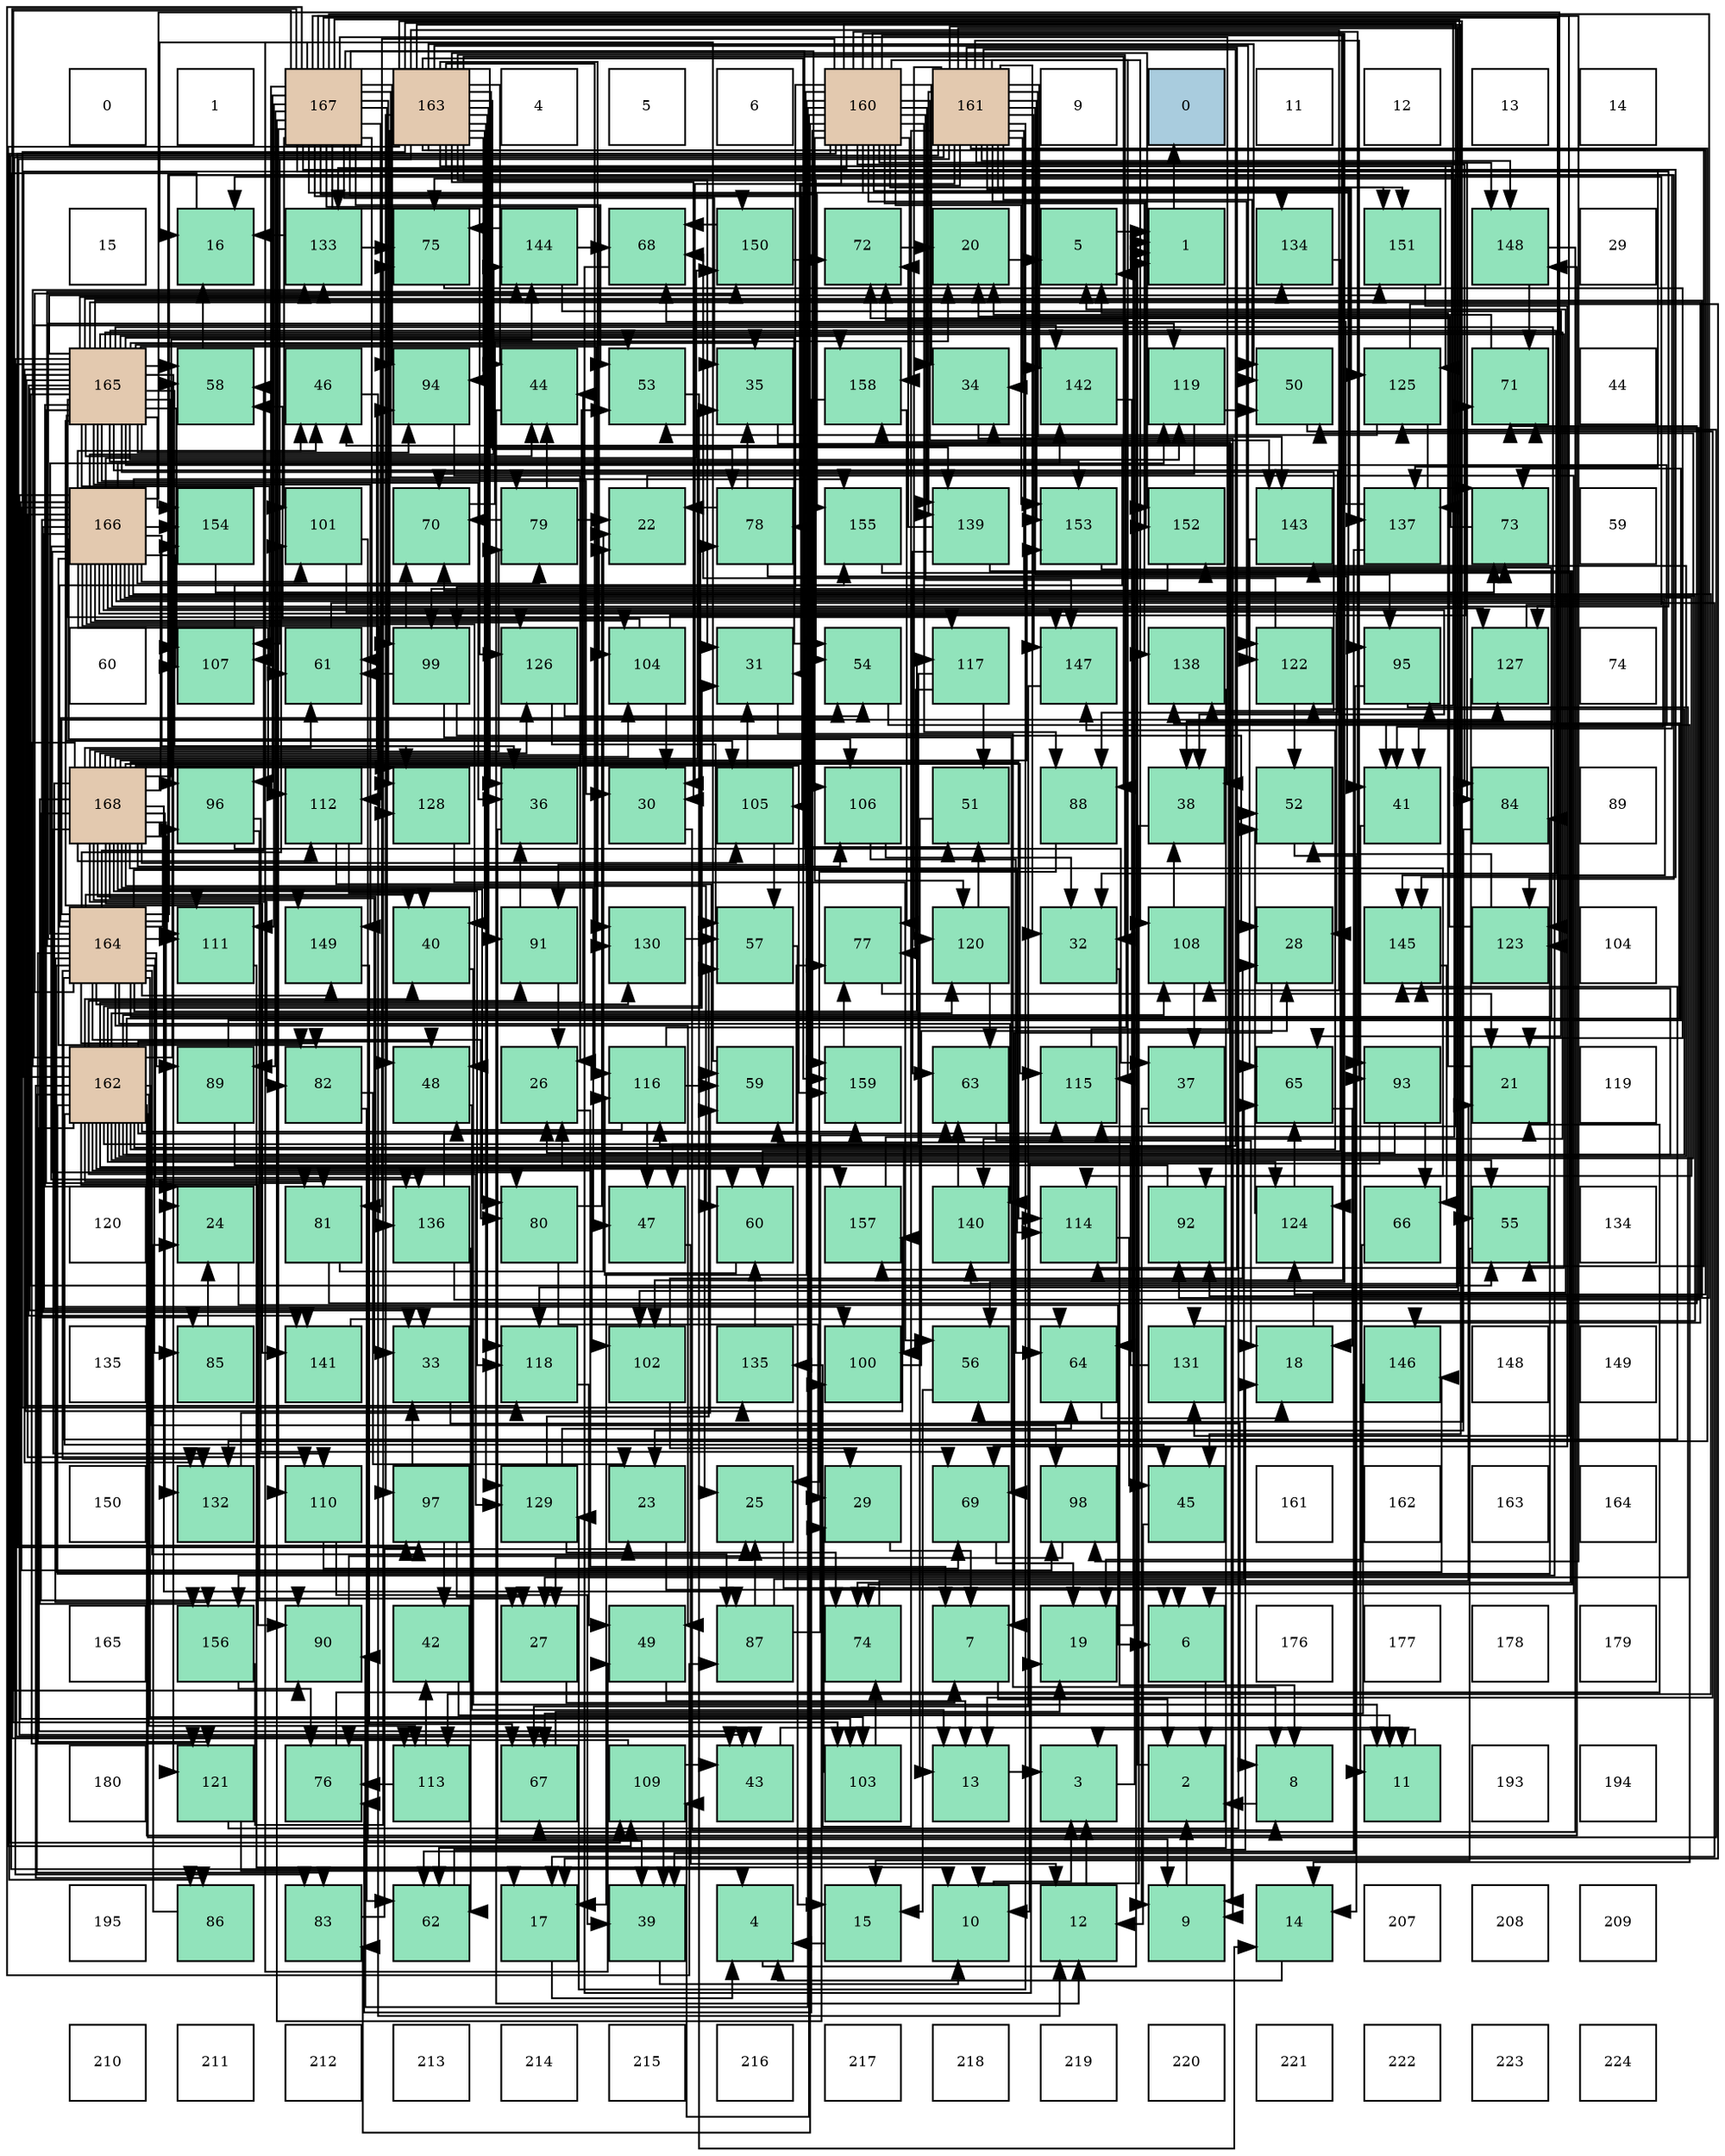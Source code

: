 digraph layout{
 rankdir=TB;
 splines=ortho;
 node [style=filled shape=square fixedsize=true width=0.6];
0[label="0", fontsize=8, fillcolor="#ffffff"];
1[label="1", fontsize=8, fillcolor="#ffffff"];
2[label="167", fontsize=8, fillcolor="#e3c9af"];
3[label="163", fontsize=8, fillcolor="#e3c9af"];
4[label="4", fontsize=8, fillcolor="#ffffff"];
5[label="5", fontsize=8, fillcolor="#ffffff"];
6[label="6", fontsize=8, fillcolor="#ffffff"];
7[label="160", fontsize=8, fillcolor="#e3c9af"];
8[label="161", fontsize=8, fillcolor="#e3c9af"];
9[label="9", fontsize=8, fillcolor="#ffffff"];
10[label="0", fontsize=8, fillcolor="#a9ccde"];
11[label="11", fontsize=8, fillcolor="#ffffff"];
12[label="12", fontsize=8, fillcolor="#ffffff"];
13[label="13", fontsize=8, fillcolor="#ffffff"];
14[label="14", fontsize=8, fillcolor="#ffffff"];
15[label="15", fontsize=8, fillcolor="#ffffff"];
16[label="16", fontsize=8, fillcolor="#91e3bb"];
17[label="133", fontsize=8, fillcolor="#91e3bb"];
18[label="75", fontsize=8, fillcolor="#91e3bb"];
19[label="144", fontsize=8, fillcolor="#91e3bb"];
20[label="68", fontsize=8, fillcolor="#91e3bb"];
21[label="150", fontsize=8, fillcolor="#91e3bb"];
22[label="72", fontsize=8, fillcolor="#91e3bb"];
23[label="20", fontsize=8, fillcolor="#91e3bb"];
24[label="5", fontsize=8, fillcolor="#91e3bb"];
25[label="1", fontsize=8, fillcolor="#91e3bb"];
26[label="134", fontsize=8, fillcolor="#91e3bb"];
27[label="151", fontsize=8, fillcolor="#91e3bb"];
28[label="148", fontsize=8, fillcolor="#91e3bb"];
29[label="29", fontsize=8, fillcolor="#ffffff"];
30[label="165", fontsize=8, fillcolor="#e3c9af"];
31[label="58", fontsize=8, fillcolor="#91e3bb"];
32[label="46", fontsize=8, fillcolor="#91e3bb"];
33[label="94", fontsize=8, fillcolor="#91e3bb"];
34[label="44", fontsize=8, fillcolor="#91e3bb"];
35[label="53", fontsize=8, fillcolor="#91e3bb"];
36[label="35", fontsize=8, fillcolor="#91e3bb"];
37[label="158", fontsize=8, fillcolor="#91e3bb"];
38[label="34", fontsize=8, fillcolor="#91e3bb"];
39[label="142", fontsize=8, fillcolor="#91e3bb"];
40[label="119", fontsize=8, fillcolor="#91e3bb"];
41[label="50", fontsize=8, fillcolor="#91e3bb"];
42[label="125", fontsize=8, fillcolor="#91e3bb"];
43[label="71", fontsize=8, fillcolor="#91e3bb"];
44[label="44", fontsize=8, fillcolor="#ffffff"];
45[label="166", fontsize=8, fillcolor="#e3c9af"];
46[label="154", fontsize=8, fillcolor="#91e3bb"];
47[label="101", fontsize=8, fillcolor="#91e3bb"];
48[label="70", fontsize=8, fillcolor="#91e3bb"];
49[label="79", fontsize=8, fillcolor="#91e3bb"];
50[label="22", fontsize=8, fillcolor="#91e3bb"];
51[label="78", fontsize=8, fillcolor="#91e3bb"];
52[label="155", fontsize=8, fillcolor="#91e3bb"];
53[label="139", fontsize=8, fillcolor="#91e3bb"];
54[label="153", fontsize=8, fillcolor="#91e3bb"];
55[label="152", fontsize=8, fillcolor="#91e3bb"];
56[label="143", fontsize=8, fillcolor="#91e3bb"];
57[label="137", fontsize=8, fillcolor="#91e3bb"];
58[label="73", fontsize=8, fillcolor="#91e3bb"];
59[label="59", fontsize=8, fillcolor="#ffffff"];
60[label="60", fontsize=8, fillcolor="#ffffff"];
61[label="107", fontsize=8, fillcolor="#91e3bb"];
62[label="61", fontsize=8, fillcolor="#91e3bb"];
63[label="99", fontsize=8, fillcolor="#91e3bb"];
64[label="126", fontsize=8, fillcolor="#91e3bb"];
65[label="104", fontsize=8, fillcolor="#91e3bb"];
66[label="31", fontsize=8, fillcolor="#91e3bb"];
67[label="54", fontsize=8, fillcolor="#91e3bb"];
68[label="117", fontsize=8, fillcolor="#91e3bb"];
69[label="147", fontsize=8, fillcolor="#91e3bb"];
70[label="138", fontsize=8, fillcolor="#91e3bb"];
71[label="122", fontsize=8, fillcolor="#91e3bb"];
72[label="95", fontsize=8, fillcolor="#91e3bb"];
73[label="127", fontsize=8, fillcolor="#91e3bb"];
74[label="74", fontsize=8, fillcolor="#ffffff"];
75[label="168", fontsize=8, fillcolor="#e3c9af"];
76[label="96", fontsize=8, fillcolor="#91e3bb"];
77[label="112", fontsize=8, fillcolor="#91e3bb"];
78[label="128", fontsize=8, fillcolor="#91e3bb"];
79[label="36", fontsize=8, fillcolor="#91e3bb"];
80[label="30", fontsize=8, fillcolor="#91e3bb"];
81[label="105", fontsize=8, fillcolor="#91e3bb"];
82[label="106", fontsize=8, fillcolor="#91e3bb"];
83[label="51", fontsize=8, fillcolor="#91e3bb"];
84[label="88", fontsize=8, fillcolor="#91e3bb"];
85[label="38", fontsize=8, fillcolor="#91e3bb"];
86[label="52", fontsize=8, fillcolor="#91e3bb"];
87[label="41", fontsize=8, fillcolor="#91e3bb"];
88[label="84", fontsize=8, fillcolor="#91e3bb"];
89[label="89", fontsize=8, fillcolor="#ffffff"];
90[label="164", fontsize=8, fillcolor="#e3c9af"];
91[label="111", fontsize=8, fillcolor="#91e3bb"];
92[label="149", fontsize=8, fillcolor="#91e3bb"];
93[label="40", fontsize=8, fillcolor="#91e3bb"];
94[label="91", fontsize=8, fillcolor="#91e3bb"];
95[label="130", fontsize=8, fillcolor="#91e3bb"];
96[label="57", fontsize=8, fillcolor="#91e3bb"];
97[label="77", fontsize=8, fillcolor="#91e3bb"];
98[label="120", fontsize=8, fillcolor="#91e3bb"];
99[label="32", fontsize=8, fillcolor="#91e3bb"];
100[label="108", fontsize=8, fillcolor="#91e3bb"];
101[label="28", fontsize=8, fillcolor="#91e3bb"];
102[label="145", fontsize=8, fillcolor="#91e3bb"];
103[label="123", fontsize=8, fillcolor="#91e3bb"];
104[label="104", fontsize=8, fillcolor="#ffffff"];
105[label="162", fontsize=8, fillcolor="#e3c9af"];
106[label="89", fontsize=8, fillcolor="#91e3bb"];
107[label="82", fontsize=8, fillcolor="#91e3bb"];
108[label="48", fontsize=8, fillcolor="#91e3bb"];
109[label="26", fontsize=8, fillcolor="#91e3bb"];
110[label="116", fontsize=8, fillcolor="#91e3bb"];
111[label="59", fontsize=8, fillcolor="#91e3bb"];
112[label="159", fontsize=8, fillcolor="#91e3bb"];
113[label="63", fontsize=8, fillcolor="#91e3bb"];
114[label="115", fontsize=8, fillcolor="#91e3bb"];
115[label="37", fontsize=8, fillcolor="#91e3bb"];
116[label="65", fontsize=8, fillcolor="#91e3bb"];
117[label="93", fontsize=8, fillcolor="#91e3bb"];
118[label="21", fontsize=8, fillcolor="#91e3bb"];
119[label="119", fontsize=8, fillcolor="#ffffff"];
120[label="120", fontsize=8, fillcolor="#ffffff"];
121[label="24", fontsize=8, fillcolor="#91e3bb"];
122[label="81", fontsize=8, fillcolor="#91e3bb"];
123[label="136", fontsize=8, fillcolor="#91e3bb"];
124[label="80", fontsize=8, fillcolor="#91e3bb"];
125[label="47", fontsize=8, fillcolor="#91e3bb"];
126[label="60", fontsize=8, fillcolor="#91e3bb"];
127[label="157", fontsize=8, fillcolor="#91e3bb"];
128[label="140", fontsize=8, fillcolor="#91e3bb"];
129[label="114", fontsize=8, fillcolor="#91e3bb"];
130[label="92", fontsize=8, fillcolor="#91e3bb"];
131[label="124", fontsize=8, fillcolor="#91e3bb"];
132[label="66", fontsize=8, fillcolor="#91e3bb"];
133[label="55", fontsize=8, fillcolor="#91e3bb"];
134[label="134", fontsize=8, fillcolor="#ffffff"];
135[label="135", fontsize=8, fillcolor="#ffffff"];
136[label="85", fontsize=8, fillcolor="#91e3bb"];
137[label="141", fontsize=8, fillcolor="#91e3bb"];
138[label="33", fontsize=8, fillcolor="#91e3bb"];
139[label="118", fontsize=8, fillcolor="#91e3bb"];
140[label="102", fontsize=8, fillcolor="#91e3bb"];
141[label="135", fontsize=8, fillcolor="#91e3bb"];
142[label="100", fontsize=8, fillcolor="#91e3bb"];
143[label="56", fontsize=8, fillcolor="#91e3bb"];
144[label="64", fontsize=8, fillcolor="#91e3bb"];
145[label="131", fontsize=8, fillcolor="#91e3bb"];
146[label="18", fontsize=8, fillcolor="#91e3bb"];
147[label="146", fontsize=8, fillcolor="#91e3bb"];
148[label="148", fontsize=8, fillcolor="#ffffff"];
149[label="149", fontsize=8, fillcolor="#ffffff"];
150[label="150", fontsize=8, fillcolor="#ffffff"];
151[label="132", fontsize=8, fillcolor="#91e3bb"];
152[label="110", fontsize=8, fillcolor="#91e3bb"];
153[label="97", fontsize=8, fillcolor="#91e3bb"];
154[label="129", fontsize=8, fillcolor="#91e3bb"];
155[label="23", fontsize=8, fillcolor="#91e3bb"];
156[label="25", fontsize=8, fillcolor="#91e3bb"];
157[label="29", fontsize=8, fillcolor="#91e3bb"];
158[label="69", fontsize=8, fillcolor="#91e3bb"];
159[label="98", fontsize=8, fillcolor="#91e3bb"];
160[label="45", fontsize=8, fillcolor="#91e3bb"];
161[label="161", fontsize=8, fillcolor="#ffffff"];
162[label="162", fontsize=8, fillcolor="#ffffff"];
163[label="163", fontsize=8, fillcolor="#ffffff"];
164[label="164", fontsize=8, fillcolor="#ffffff"];
165[label="165", fontsize=8, fillcolor="#ffffff"];
166[label="156", fontsize=8, fillcolor="#91e3bb"];
167[label="90", fontsize=8, fillcolor="#91e3bb"];
168[label="42", fontsize=8, fillcolor="#91e3bb"];
169[label="27", fontsize=8, fillcolor="#91e3bb"];
170[label="49", fontsize=8, fillcolor="#91e3bb"];
171[label="87", fontsize=8, fillcolor="#91e3bb"];
172[label="74", fontsize=8, fillcolor="#91e3bb"];
173[label="7", fontsize=8, fillcolor="#91e3bb"];
174[label="19", fontsize=8, fillcolor="#91e3bb"];
175[label="6", fontsize=8, fillcolor="#91e3bb"];
176[label="176", fontsize=8, fillcolor="#ffffff"];
177[label="177", fontsize=8, fillcolor="#ffffff"];
178[label="178", fontsize=8, fillcolor="#ffffff"];
179[label="179", fontsize=8, fillcolor="#ffffff"];
180[label="180", fontsize=8, fillcolor="#ffffff"];
181[label="121", fontsize=8, fillcolor="#91e3bb"];
182[label="76", fontsize=8, fillcolor="#91e3bb"];
183[label="113", fontsize=8, fillcolor="#91e3bb"];
184[label="67", fontsize=8, fillcolor="#91e3bb"];
185[label="109", fontsize=8, fillcolor="#91e3bb"];
186[label="43", fontsize=8, fillcolor="#91e3bb"];
187[label="103", fontsize=8, fillcolor="#91e3bb"];
188[label="13", fontsize=8, fillcolor="#91e3bb"];
189[label="3", fontsize=8, fillcolor="#91e3bb"];
190[label="2", fontsize=8, fillcolor="#91e3bb"];
191[label="8", fontsize=8, fillcolor="#91e3bb"];
192[label="11", fontsize=8, fillcolor="#91e3bb"];
193[label="193", fontsize=8, fillcolor="#ffffff"];
194[label="194", fontsize=8, fillcolor="#ffffff"];
195[label="195", fontsize=8, fillcolor="#ffffff"];
196[label="86", fontsize=8, fillcolor="#91e3bb"];
197[label="83", fontsize=8, fillcolor="#91e3bb"];
198[label="62", fontsize=8, fillcolor="#91e3bb"];
199[label="17", fontsize=8, fillcolor="#91e3bb"];
200[label="39", fontsize=8, fillcolor="#91e3bb"];
201[label="4", fontsize=8, fillcolor="#91e3bb"];
202[label="15", fontsize=8, fillcolor="#91e3bb"];
203[label="10", fontsize=8, fillcolor="#91e3bb"];
204[label="12", fontsize=8, fillcolor="#91e3bb"];
205[label="9", fontsize=8, fillcolor="#91e3bb"];
206[label="14", fontsize=8, fillcolor="#91e3bb"];
207[label="207", fontsize=8, fillcolor="#ffffff"];
208[label="208", fontsize=8, fillcolor="#ffffff"];
209[label="209", fontsize=8, fillcolor="#ffffff"];
210[label="210", fontsize=8, fillcolor="#ffffff"];
211[label="211", fontsize=8, fillcolor="#ffffff"];
212[label="212", fontsize=8, fillcolor="#ffffff"];
213[label="213", fontsize=8, fillcolor="#ffffff"];
214[label="214", fontsize=8, fillcolor="#ffffff"];
215[label="215", fontsize=8, fillcolor="#ffffff"];
216[label="216", fontsize=8, fillcolor="#ffffff"];
217[label="217", fontsize=8, fillcolor="#ffffff"];
218[label="218", fontsize=8, fillcolor="#ffffff"];
219[label="219", fontsize=8, fillcolor="#ffffff"];
220[label="220", fontsize=8, fillcolor="#ffffff"];
221[label="221", fontsize=8, fillcolor="#ffffff"];
222[label="222", fontsize=8, fillcolor="#ffffff"];
223[label="223", fontsize=8, fillcolor="#ffffff"];
224[label="224", fontsize=8, fillcolor="#ffffff"];
edge [constraint=false, style=vis];25 -> 10;
190 -> 25;
189 -> 25;
201 -> 25;
24 -> 25;
175 -> 190;
173 -> 190;
191 -> 190;
205 -> 190;
203 -> 189;
192 -> 189;
204 -> 189;
188 -> 189;
206 -> 201;
202 -> 201;
16 -> 201;
199 -> 201;
146 -> 24;
174 -> 24;
23 -> 24;
118 -> 24;
50 -> 175;
155 -> 175;
121 -> 175;
156 -> 175;
109 -> 173;
169 -> 173;
101 -> 173;
157 -> 173;
80 -> 191;
66 -> 191;
99 -> 191;
138 -> 191;
38 -> 205;
36 -> 205;
79 -> 205;
115 -> 205;
85 -> 203;
200 -> 203;
93 -> 192;
87 -> 192;
168 -> 192;
186 -> 192;
34 -> 204;
160 -> 204;
32 -> 204;
125 -> 204;
108 -> 188;
170 -> 188;
41 -> 188;
83 -> 188;
86 -> 206;
35 -> 206;
67 -> 206;
133 -> 202;
143 -> 202;
96 -> 202;
31 -> 16;
111 -> 16;
126 -> 199;
62 -> 199;
198 -> 146;
113 -> 146;
144 -> 146;
116 -> 146;
132 -> 174;
184 -> 174;
20 -> 174;
158 -> 174;
48 -> 23;
43 -> 23;
22 -> 23;
58 -> 23;
172 -> 118;
18 -> 118;
182 -> 118;
97 -> 118;
51 -> 50;
51 -> 36;
51 -> 87;
49 -> 50;
49 -> 34;
49 -> 48;
124 -> 50;
124 -> 157;
122 -> 50;
122 -> 43;
107 -> 155;
107 -> 198;
197 -> 155;
88 -> 155;
136 -> 121;
196 -> 121;
171 -> 156;
171 -> 113;
171 -> 116;
84 -> 156;
106 -> 156;
106 -> 58;
167 -> 156;
94 -> 109;
94 -> 79;
130 -> 109;
117 -> 203;
117 -> 109;
117 -> 132;
33 -> 109;
72 -> 169;
72 -> 200;
76 -> 169;
76 -> 115;
76 -> 158;
153 -> 169;
153 -> 138;
153 -> 168;
159 -> 169;
63 -> 101;
63 -> 62;
63 -> 158;
63 -> 48;
142 -> 101;
47 -> 101;
47 -> 200;
140 -> 101;
140 -> 157;
187 -> 157;
187 -> 172;
65 -> 80;
65 -> 31;
65 -> 43;
81 -> 66;
81 -> 96;
82 -> 99;
82 -> 144;
61 -> 38;
100 -> 115;
100 -> 85;
185 -> 200;
185 -> 186;
185 -> 182;
152 -> 200;
152 -> 158;
91 -> 203;
77 -> 93;
77 -> 111;
183 -> 168;
183 -> 182;
129 -> 160;
114 -> 32;
110 -> 125;
110 -> 108;
110 -> 111;
110 -> 22;
68 -> 125;
68 -> 83;
68 -> 97;
139 -> 170;
40 -> 41;
40 -> 48;
98 -> 83;
98 -> 113;
181 -> 199;
181 -> 86;
71 -> 86;
71 -> 20;
103 -> 86;
103 -> 22;
131 -> 86;
131 -> 116;
42 -> 199;
42 -> 35;
42 -> 58;
64 -> 67;
64 -> 96;
73 -> 16;
73 -> 133;
78 -> 143;
154 -> 96;
154 -> 144;
154 -> 172;
95 -> 96;
145 -> 111;
151 -> 111;
17 -> 16;
17 -> 18;
26 -> 126;
141 -> 126;
123 -> 198;
123 -> 43;
123 -> 97;
57 -> 198;
57 -> 20;
70 -> 198;
53 -> 113;
53 -> 22;
53 -> 172;
128 -> 113;
137 -> 144;
39 -> 144;
56 -> 116;
19 -> 116;
19 -> 20;
19 -> 18;
102 -> 132;
147 -> 184;
69 -> 184;
28 -> 184;
28 -> 43;
92 -> 184;
21 -> 20;
21 -> 22;
27 -> 158;
55 -> 48;
54 -> 58;
46 -> 58;
52 -> 172;
166 -> 18;
166 -> 182;
127 -> 18;
37 -> 182;
37 -> 97;
112 -> 97;
7 -> 80;
7 -> 38;
7 -> 160;
7 -> 143;
7 -> 122;
7 -> 197;
7 -> 88;
7 -> 196;
7 -> 84;
7 -> 167;
7 -> 94;
7 -> 117;
7 -> 72;
7 -> 153;
7 -> 63;
7 -> 140;
7 -> 185;
7 -> 114;
7 -> 110;
7 -> 98;
7 -> 71;
7 -> 131;
7 -> 17;
7 -> 57;
7 -> 70;
7 -> 53;
7 -> 56;
7 -> 69;
7 -> 28;
7 -> 27;
7 -> 54;
7 -> 37;
7 -> 112;
8 -> 66;
8 -> 99;
8 -> 38;
8 -> 41;
8 -> 51;
8 -> 88;
8 -> 167;
8 -> 117;
8 -> 72;
8 -> 153;
8 -> 63;
8 -> 140;
8 -> 100;
8 -> 185;
8 -> 110;
8 -> 139;
8 -> 98;
8 -> 42;
8 -> 154;
8 -> 151;
8 -> 141;
8 -> 53;
8 -> 39;
8 -> 56;
8 -> 69;
8 -> 28;
8 -> 27;
8 -> 55;
8 -> 54;
8 -> 127;
105 -> 66;
105 -> 93;
105 -> 186;
105 -> 34;
105 -> 160;
105 -> 108;
105 -> 41;
105 -> 133;
105 -> 31;
105 -> 126;
105 -> 51;
105 -> 122;
105 -> 197;
105 -> 88;
105 -> 196;
105 -> 167;
105 -> 94;
105 -> 159;
105 -> 142;
105 -> 140;
105 -> 100;
105 -> 183;
105 -> 114;
105 -> 98;
105 -> 71;
105 -> 131;
105 -> 42;
105 -> 154;
105 -> 17;
105 -> 57;
105 -> 70;
105 -> 39;
105 -> 56;
105 -> 102;
105 -> 69;
105 -> 28;
105 -> 127;
105 -> 37;
105 -> 112;
3 -> 80;
3 -> 66;
3 -> 99;
3 -> 93;
3 -> 34;
3 -> 41;
3 -> 67;
3 -> 133;
3 -> 143;
3 -> 51;
3 -> 84;
3 -> 94;
3 -> 33;
3 -> 72;
3 -> 153;
3 -> 63;
3 -> 61;
3 -> 100;
3 -> 185;
3 -> 114;
3 -> 110;
3 -> 139;
3 -> 71;
3 -> 131;
3 -> 42;
3 -> 154;
3 -> 95;
3 -> 141;
3 -> 57;
3 -> 53;
3 -> 55;
3 -> 112;
90 -> 93;
90 -> 87;
90 -> 170;
90 -> 67;
90 -> 31;
90 -> 124;
90 -> 107;
90 -> 136;
90 -> 171;
90 -> 106;
90 -> 76;
90 -> 47;
90 -> 187;
90 -> 91;
90 -> 129;
90 -> 68;
90 -> 40;
90 -> 181;
90 -> 103;
90 -> 73;
90 -> 95;
90 -> 151;
90 -> 123;
90 -> 128;
90 -> 39;
90 -> 19;
90 -> 102;
90 -> 147;
90 -> 92;
90 -> 21;
90 -> 55;
90 -> 52;
90 -> 166;
30 -> 121;
30 -> 80;
30 -> 99;
30 -> 138;
30 -> 36;
30 -> 79;
30 -> 85;
30 -> 87;
30 -> 186;
30 -> 34;
30 -> 32;
30 -> 35;
30 -> 67;
30 -> 133;
30 -> 31;
30 -> 62;
30 -> 122;
30 -> 197;
30 -> 84;
30 -> 130;
30 -> 33;
30 -> 76;
30 -> 81;
30 -> 61;
30 -> 91;
30 -> 129;
30 -> 68;
30 -> 139;
30 -> 40;
30 -> 181;
30 -> 78;
30 -> 95;
30 -> 151;
30 -> 17;
30 -> 26;
30 -> 70;
30 -> 128;
30 -> 137;
30 -> 147;
30 -> 92;
30 -> 27;
30 -> 54;
30 -> 46;
30 -> 127;
30 -> 37;
45 -> 138;
45 -> 79;
45 -> 85;
45 -> 87;
45 -> 186;
45 -> 32;
45 -> 108;
45 -> 49;
45 -> 124;
45 -> 107;
45 -> 136;
45 -> 159;
45 -> 47;
45 -> 187;
45 -> 65;
45 -> 82;
45 -> 61;
45 -> 152;
45 -> 77;
45 -> 183;
45 -> 129;
45 -> 40;
45 -> 103;
45 -> 64;
45 -> 73;
45 -> 78;
45 -> 145;
45 -> 123;
45 -> 137;
45 -> 19;
45 -> 102;
45 -> 69;
45 -> 21;
45 -> 46;
45 -> 52;
45 -> 166;
2 -> 36;
2 -> 79;
2 -> 85;
2 -> 108;
2 -> 170;
2 -> 83;
2 -> 35;
2 -> 62;
2 -> 49;
2 -> 171;
2 -> 106;
2 -> 130;
2 -> 33;
2 -> 76;
2 -> 159;
2 -> 142;
2 -> 47;
2 -> 187;
2 -> 65;
2 -> 81;
2 -> 82;
2 -> 61;
2 -> 152;
2 -> 91;
2 -> 77;
2 -> 183;
2 -> 103;
2 -> 64;
2 -> 73;
2 -> 78;
2 -> 145;
2 -> 26;
2 -> 128;
2 -> 102;
2 -> 21;
2 -> 52;
75 -> 121;
75 -> 138;
75 -> 36;
75 -> 125;
75 -> 35;
75 -> 126;
75 -> 62;
75 -> 49;
75 -> 124;
75 -> 107;
75 -> 171;
75 -> 167;
75 -> 130;
75 -> 33;
75 -> 142;
75 -> 65;
75 -> 81;
75 -> 82;
75 -> 152;
75 -> 91;
75 -> 77;
75 -> 129;
75 -> 114;
75 -> 139;
75 -> 181;
75 -> 64;
75 -> 78;
75 -> 151;
75 -> 123;
75 -> 137;
75 -> 19;
75 -> 92;
75 -> 54;
75 -> 46;
75 -> 166;
75 -> 112;
edge [constraint=true, style=invis];
0 -> 15 -> 30 -> 45 -> 60 -> 75 -> 90 -> 105 -> 120 -> 135 -> 150 -> 165 -> 180 -> 195 -> 210;
1 -> 16 -> 31 -> 46 -> 61 -> 76 -> 91 -> 106 -> 121 -> 136 -> 151 -> 166 -> 181 -> 196 -> 211;
2 -> 17 -> 32 -> 47 -> 62 -> 77 -> 92 -> 107 -> 122 -> 137 -> 152 -> 167 -> 182 -> 197 -> 212;
3 -> 18 -> 33 -> 48 -> 63 -> 78 -> 93 -> 108 -> 123 -> 138 -> 153 -> 168 -> 183 -> 198 -> 213;
4 -> 19 -> 34 -> 49 -> 64 -> 79 -> 94 -> 109 -> 124 -> 139 -> 154 -> 169 -> 184 -> 199 -> 214;
5 -> 20 -> 35 -> 50 -> 65 -> 80 -> 95 -> 110 -> 125 -> 140 -> 155 -> 170 -> 185 -> 200 -> 215;
6 -> 21 -> 36 -> 51 -> 66 -> 81 -> 96 -> 111 -> 126 -> 141 -> 156 -> 171 -> 186 -> 201 -> 216;
7 -> 22 -> 37 -> 52 -> 67 -> 82 -> 97 -> 112 -> 127 -> 142 -> 157 -> 172 -> 187 -> 202 -> 217;
8 -> 23 -> 38 -> 53 -> 68 -> 83 -> 98 -> 113 -> 128 -> 143 -> 158 -> 173 -> 188 -> 203 -> 218;
9 -> 24 -> 39 -> 54 -> 69 -> 84 -> 99 -> 114 -> 129 -> 144 -> 159 -> 174 -> 189 -> 204 -> 219;
10 -> 25 -> 40 -> 55 -> 70 -> 85 -> 100 -> 115 -> 130 -> 145 -> 160 -> 175 -> 190 -> 205 -> 220;
11 -> 26 -> 41 -> 56 -> 71 -> 86 -> 101 -> 116 -> 131 -> 146 -> 161 -> 176 -> 191 -> 206 -> 221;
12 -> 27 -> 42 -> 57 -> 72 -> 87 -> 102 -> 117 -> 132 -> 147 -> 162 -> 177 -> 192 -> 207 -> 222;
13 -> 28 -> 43 -> 58 -> 73 -> 88 -> 103 -> 118 -> 133 -> 148 -> 163 -> 178 -> 193 -> 208 -> 223;
14 -> 29 -> 44 -> 59 -> 74 -> 89 -> 104 -> 119 -> 134 -> 149 -> 164 -> 179 -> 194 -> 209 -> 224;
rank = same {0 -> 1 -> 2 -> 3 -> 4 -> 5 -> 6 -> 7 -> 8 -> 9 -> 10 -> 11 -> 12 -> 13 -> 14};
rank = same {15 -> 16 -> 17 -> 18 -> 19 -> 20 -> 21 -> 22 -> 23 -> 24 -> 25 -> 26 -> 27 -> 28 -> 29};
rank = same {30 -> 31 -> 32 -> 33 -> 34 -> 35 -> 36 -> 37 -> 38 -> 39 -> 40 -> 41 -> 42 -> 43 -> 44};
rank = same {45 -> 46 -> 47 -> 48 -> 49 -> 50 -> 51 -> 52 -> 53 -> 54 -> 55 -> 56 -> 57 -> 58 -> 59};
rank = same {60 -> 61 -> 62 -> 63 -> 64 -> 65 -> 66 -> 67 -> 68 -> 69 -> 70 -> 71 -> 72 -> 73 -> 74};
rank = same {75 -> 76 -> 77 -> 78 -> 79 -> 80 -> 81 -> 82 -> 83 -> 84 -> 85 -> 86 -> 87 -> 88 -> 89};
rank = same {90 -> 91 -> 92 -> 93 -> 94 -> 95 -> 96 -> 97 -> 98 -> 99 -> 100 -> 101 -> 102 -> 103 -> 104};
rank = same {105 -> 106 -> 107 -> 108 -> 109 -> 110 -> 111 -> 112 -> 113 -> 114 -> 115 -> 116 -> 117 -> 118 -> 119};
rank = same {120 -> 121 -> 122 -> 123 -> 124 -> 125 -> 126 -> 127 -> 128 -> 129 -> 130 -> 131 -> 132 -> 133 -> 134};
rank = same {135 -> 136 -> 137 -> 138 -> 139 -> 140 -> 141 -> 142 -> 143 -> 144 -> 145 -> 146 -> 147 -> 148 -> 149};
rank = same {150 -> 151 -> 152 -> 153 -> 154 -> 155 -> 156 -> 157 -> 158 -> 159 -> 160 -> 161 -> 162 -> 163 -> 164};
rank = same {165 -> 166 -> 167 -> 168 -> 169 -> 170 -> 171 -> 172 -> 173 -> 174 -> 175 -> 176 -> 177 -> 178 -> 179};
rank = same {180 -> 181 -> 182 -> 183 -> 184 -> 185 -> 186 -> 187 -> 188 -> 189 -> 190 -> 191 -> 192 -> 193 -> 194};
rank = same {195 -> 196 -> 197 -> 198 -> 199 -> 200 -> 201 -> 202 -> 203 -> 204 -> 205 -> 206 -> 207 -> 208 -> 209};
rank = same {210 -> 211 -> 212 -> 213 -> 214 -> 215 -> 216 -> 217 -> 218 -> 219 -> 220 -> 221 -> 222 -> 223 -> 224};
}